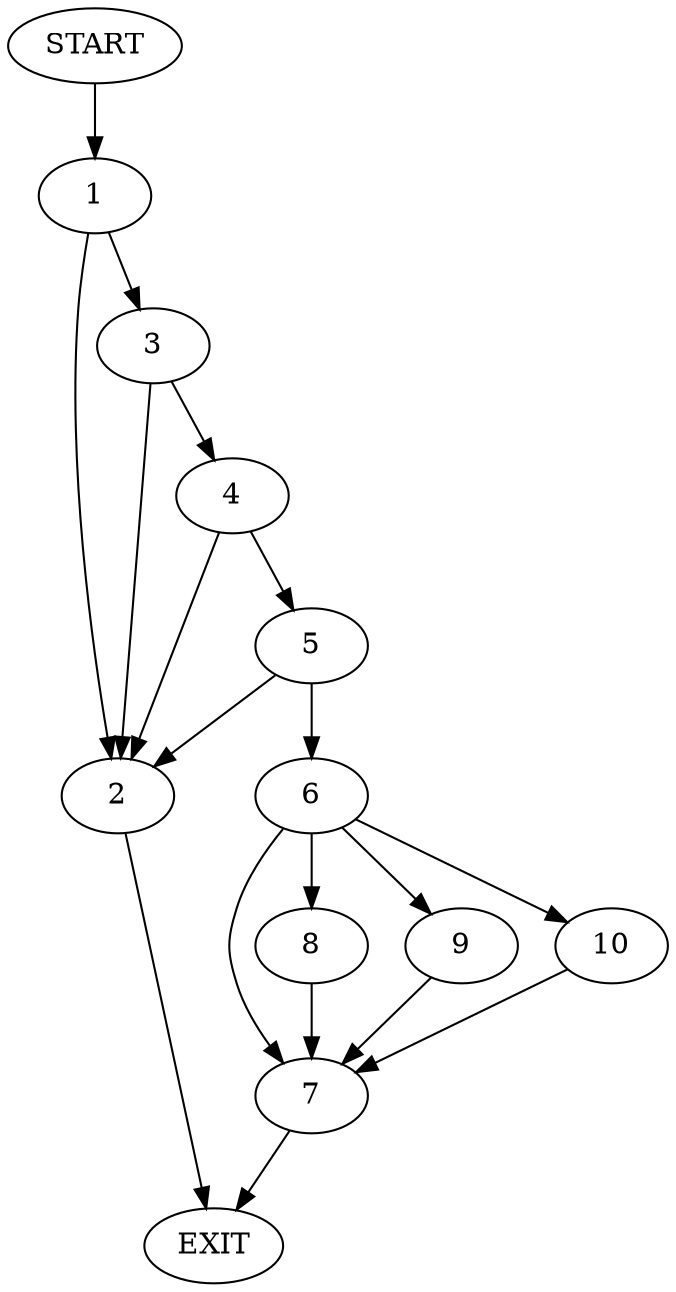 digraph {
0 [label="START"]
11 [label="EXIT"]
0 -> 1
1 -> 2
1 -> 3
3 -> 2
3 -> 4
2 -> 11
4 -> 2
4 -> 5
5 -> 2
5 -> 6
6 -> 7
6 -> 8
6 -> 9
6 -> 10
7 -> 11
9 -> 7
10 -> 7
8 -> 7
}
